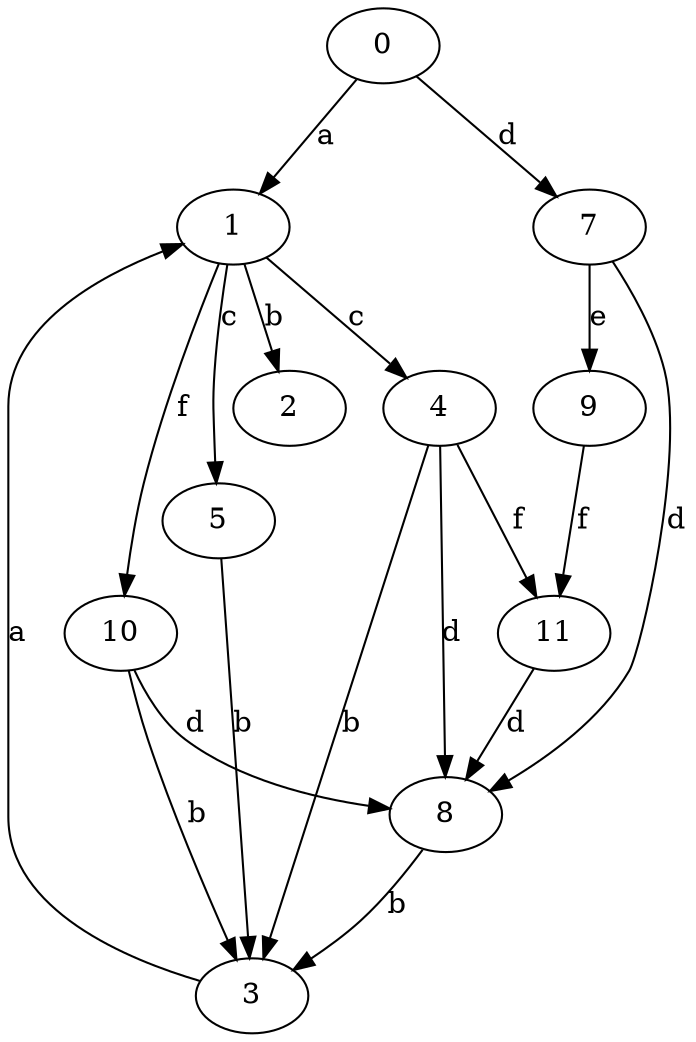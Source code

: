 strict digraph  {
0;
1;
2;
3;
4;
5;
7;
8;
9;
10;
11;
0 -> 1  [label=a];
0 -> 7  [label=d];
1 -> 2  [label=b];
1 -> 4  [label=c];
1 -> 5  [label=c];
1 -> 10  [label=f];
3 -> 1  [label=a];
4 -> 3  [label=b];
4 -> 8  [label=d];
4 -> 11  [label=f];
5 -> 3  [label=b];
7 -> 8  [label=d];
7 -> 9  [label=e];
8 -> 3  [label=b];
9 -> 11  [label=f];
10 -> 3  [label=b];
10 -> 8  [label=d];
11 -> 8  [label=d];
}
